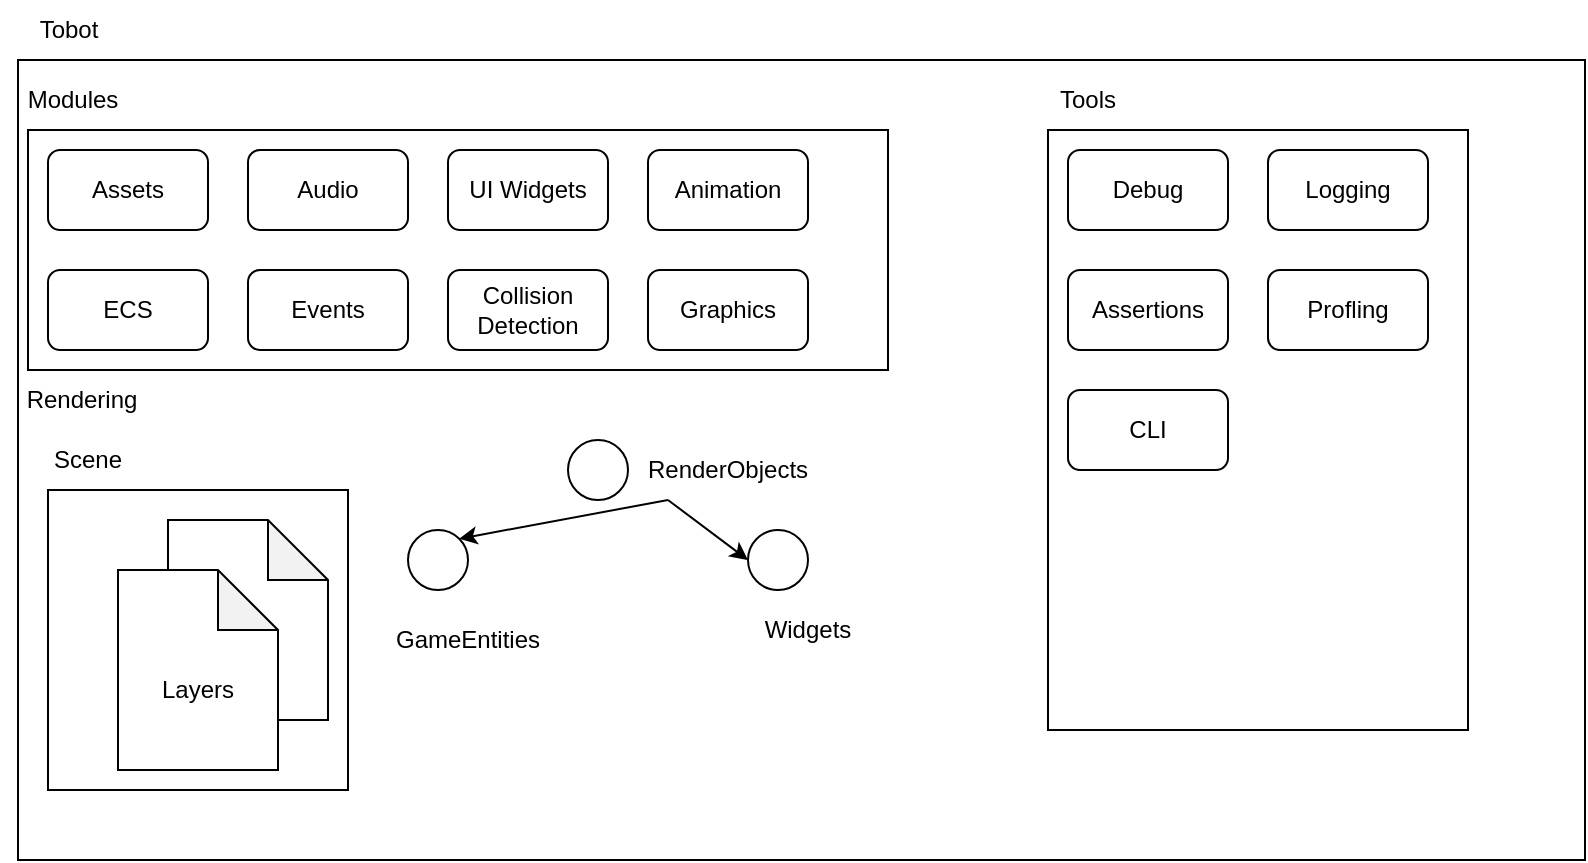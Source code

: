 <mxfile version="21.0.2" type="device"><diagram name="Seite-1" id="LAzT6PIQxcDyjji5c2_p"><mxGraphModel dx="1434" dy="788" grid="1" gridSize="10" guides="1" tooltips="1" connect="1" arrows="1" fold="1" page="1" pageScale="1" pageWidth="827" pageHeight="1169" math="0" shadow="0"><root><mxCell id="0"/><mxCell id="1" parent="0"/><mxCell id="vSvhoE4r4jyijreLATg8-7" value="" style="rounded=0;whiteSpace=wrap;html=1;" vertex="1" parent="1"><mxGeometry x="165" y="135" width="783.5" height="400" as="geometry"/></mxCell><mxCell id="vSvhoE4r4jyijreLATg8-10" value="Tobot" style="text;html=1;align=center;verticalAlign=middle;resizable=0;points=[];autosize=1;strokeColor=none;fillColor=none;" vertex="1" parent="1"><mxGeometry x="165" y="105" width="50" height="30" as="geometry"/></mxCell><mxCell id="vSvhoE4r4jyijreLATg8-18" value="" style="rounded=0;whiteSpace=wrap;html=1;" vertex="1" parent="1"><mxGeometry x="170" y="170" width="430" height="120" as="geometry"/></mxCell><mxCell id="vSvhoE4r4jyijreLATg8-19" value="Modules" style="text;html=1;align=center;verticalAlign=middle;resizable=0;points=[];autosize=1;strokeColor=none;fillColor=none;" vertex="1" parent="1"><mxGeometry x="156.5" y="140" width="70" height="30" as="geometry"/></mxCell><mxCell id="vSvhoE4r4jyijreLATg8-20" value="Assets" style="rounded=1;whiteSpace=wrap;html=1;" vertex="1" parent="1"><mxGeometry x="180" y="180" width="80" height="40" as="geometry"/></mxCell><mxCell id="vSvhoE4r4jyijreLATg8-21" value="ECS" style="rounded=1;whiteSpace=wrap;html=1;" vertex="1" parent="1"><mxGeometry x="180" y="240" width="80" height="40" as="geometry"/></mxCell><mxCell id="vSvhoE4r4jyijreLATg8-22" value="Audio" style="rounded=1;whiteSpace=wrap;html=1;" vertex="1" parent="1"><mxGeometry x="280" y="180" width="80" height="40" as="geometry"/></mxCell><mxCell id="vSvhoE4r4jyijreLATg8-23" value="Events" style="rounded=1;whiteSpace=wrap;html=1;" vertex="1" parent="1"><mxGeometry x="280" y="240" width="80" height="40" as="geometry"/></mxCell><mxCell id="vSvhoE4r4jyijreLATg8-24" value="Animation" style="rounded=1;whiteSpace=wrap;html=1;" vertex="1" parent="1"><mxGeometry x="480" y="180" width="80" height="40" as="geometry"/></mxCell><mxCell id="vSvhoE4r4jyijreLATg8-26" value="Collision Detection" style="rounded=1;whiteSpace=wrap;html=1;" vertex="1" parent="1"><mxGeometry x="380" y="240" width="80" height="40" as="geometry"/></mxCell><mxCell id="vSvhoE4r4jyijreLATg8-31" value="UI Widgets" style="rounded=1;whiteSpace=wrap;html=1;" vertex="1" parent="1"><mxGeometry x="380" y="180" width="80" height="40" as="geometry"/></mxCell><mxCell id="vSvhoE4r4jyijreLATg8-33" value="Graphics" style="rounded=1;whiteSpace=wrap;html=1;" vertex="1" parent="1"><mxGeometry x="480" y="240" width="80" height="40" as="geometry"/></mxCell><mxCell id="vSvhoE4r4jyijreLATg8-34" value="Rendering" style="text;html=1;strokeColor=none;fillColor=none;align=center;verticalAlign=middle;whiteSpace=wrap;rounded=0;" vertex="1" parent="1"><mxGeometry x="166.5" y="290" width="60" height="30" as="geometry"/></mxCell><mxCell id="vSvhoE4r4jyijreLATg8-36" value="" style="whiteSpace=wrap;html=1;aspect=fixed;" vertex="1" parent="1"><mxGeometry x="180" y="350" width="150" height="150" as="geometry"/></mxCell><mxCell id="vSvhoE4r4jyijreLATg8-37" value="Scene" style="text;html=1;strokeColor=none;fillColor=none;align=center;verticalAlign=middle;whiteSpace=wrap;rounded=0;" vertex="1" parent="1"><mxGeometry x="170" y="320" width="60" height="30" as="geometry"/></mxCell><mxCell id="vSvhoE4r4jyijreLATg8-38" value="" style="shape=note;whiteSpace=wrap;html=1;backgroundOutline=1;darkOpacity=0.05;" vertex="1" parent="1"><mxGeometry x="240" y="365" width="80" height="100" as="geometry"/></mxCell><mxCell id="vSvhoE4r4jyijreLATg8-39" value="" style="shape=note;whiteSpace=wrap;html=1;backgroundOutline=1;darkOpacity=0.05;" vertex="1" parent="1"><mxGeometry x="215" y="390" width="80" height="100" as="geometry"/></mxCell><mxCell id="vSvhoE4r4jyijreLATg8-40" value="Layers" style="text;html=1;strokeColor=none;fillColor=none;align=center;verticalAlign=middle;whiteSpace=wrap;rounded=0;" vertex="1" parent="1"><mxGeometry x="225" y="435" width="60" height="30" as="geometry"/></mxCell><mxCell id="vSvhoE4r4jyijreLATg8-41" value="" style="ellipse;whiteSpace=wrap;html=1;aspect=fixed;" vertex="1" parent="1"><mxGeometry x="440" y="325" width="30" height="30" as="geometry"/></mxCell><mxCell id="vSvhoE4r4jyijreLATg8-42" value="RenderObjects" style="text;html=1;strokeColor=none;fillColor=none;align=center;verticalAlign=middle;whiteSpace=wrap;rounded=0;" vertex="1" parent="1"><mxGeometry x="490" y="325" width="60" height="30" as="geometry"/></mxCell><mxCell id="vSvhoE4r4jyijreLATg8-43" value="" style="ellipse;whiteSpace=wrap;html=1;aspect=fixed;" vertex="1" parent="1"><mxGeometry x="360" y="370" width="30" height="30" as="geometry"/></mxCell><mxCell id="vSvhoE4r4jyijreLATg8-44" value="" style="ellipse;whiteSpace=wrap;html=1;aspect=fixed;" vertex="1" parent="1"><mxGeometry x="530" y="370" width="30" height="30" as="geometry"/></mxCell><mxCell id="vSvhoE4r4jyijreLATg8-45" value="GameEntities" style="text;html=1;strokeColor=none;fillColor=none;align=center;verticalAlign=middle;whiteSpace=wrap;rounded=0;" vertex="1" parent="1"><mxGeometry x="360" y="410" width="60" height="30" as="geometry"/></mxCell><mxCell id="vSvhoE4r4jyijreLATg8-47" value="Widgets" style="text;html=1;strokeColor=none;fillColor=none;align=center;verticalAlign=middle;whiteSpace=wrap;rounded=0;" vertex="1" parent="1"><mxGeometry x="530" y="405" width="60" height="30" as="geometry"/></mxCell><mxCell id="vSvhoE4r4jyijreLATg8-48" value="" style="endArrow=classic;html=1;rounded=0;entryX=0;entryY=0.5;entryDx=0;entryDy=0;exitX=0;exitY=1;exitDx=0;exitDy=0;" edge="1" parent="1" source="vSvhoE4r4jyijreLATg8-42" target="vSvhoE4r4jyijreLATg8-44"><mxGeometry width="50" height="50" relative="1" as="geometry"><mxPoint x="390" y="420" as="sourcePoint"/><mxPoint x="440" y="370" as="targetPoint"/></mxGeometry></mxCell><mxCell id="vSvhoE4r4jyijreLATg8-49" value="" style="endArrow=classic;html=1;rounded=0;entryX=1;entryY=0;entryDx=0;entryDy=0;exitX=0;exitY=1;exitDx=0;exitDy=0;" edge="1" parent="1" source="vSvhoE4r4jyijreLATg8-42" target="vSvhoE4r4jyijreLATg8-43"><mxGeometry width="50" height="50" relative="1" as="geometry"><mxPoint x="500" y="365" as="sourcePoint"/><mxPoint x="540" y="395" as="targetPoint"/></mxGeometry></mxCell><mxCell id="vSvhoE4r4jyijreLATg8-52" value="Tools" style="text;html=1;strokeColor=none;fillColor=none;align=center;verticalAlign=middle;whiteSpace=wrap;rounded=0;" vertex="1" parent="1"><mxGeometry x="670" y="140" width="60" height="30" as="geometry"/></mxCell><mxCell id="vSvhoE4r4jyijreLATg8-57" value="" style="rounded=0;whiteSpace=wrap;html=1;" vertex="1" parent="1"><mxGeometry x="680" y="170" width="210" height="300" as="geometry"/></mxCell><mxCell id="vSvhoE4r4jyijreLATg8-58" value="Debug" style="rounded=1;whiteSpace=wrap;html=1;" vertex="1" parent="1"><mxGeometry x="690" y="180" width="80" height="40" as="geometry"/></mxCell><mxCell id="vSvhoE4r4jyijreLATg8-62" value="Logging" style="rounded=1;whiteSpace=wrap;html=1;" vertex="1" parent="1"><mxGeometry x="790" y="180" width="80" height="40" as="geometry"/></mxCell><mxCell id="vSvhoE4r4jyijreLATg8-63" value="Assertions" style="rounded=1;whiteSpace=wrap;html=1;" vertex="1" parent="1"><mxGeometry x="690" y="240" width="80" height="40" as="geometry"/></mxCell><mxCell id="vSvhoE4r4jyijreLATg8-64" value="Profling" style="rounded=1;whiteSpace=wrap;html=1;" vertex="1" parent="1"><mxGeometry x="790" y="240" width="80" height="40" as="geometry"/></mxCell><mxCell id="vSvhoE4r4jyijreLATg8-65" value="CLI" style="rounded=1;whiteSpace=wrap;html=1;" vertex="1" parent="1"><mxGeometry x="690" y="300" width="80" height="40" as="geometry"/></mxCell></root></mxGraphModel></diagram></mxfile>